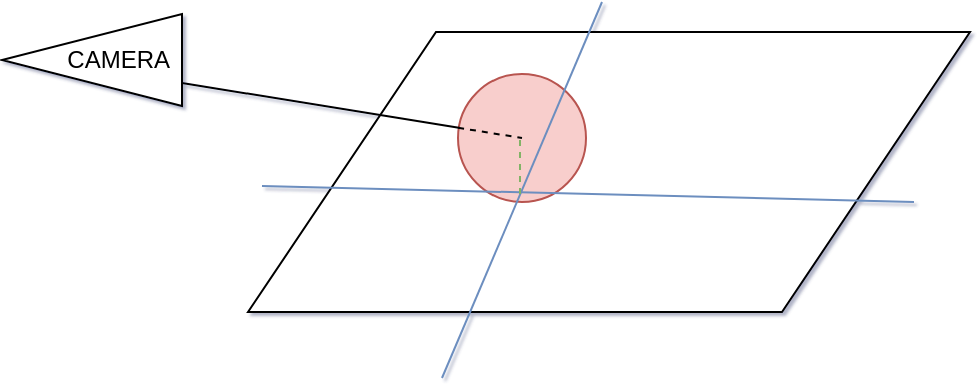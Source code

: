 <mxfile version="13.5.8" type="device"><diagram id="kef0h6hEtQJrCr8_ua7I" name="페이지-1"><mxGraphModel dx="474" dy="342" grid="0" gridSize="10" guides="1" tooltips="1" connect="1" arrows="1" fold="1" page="0" pageScale="1" pageWidth="827" pageHeight="1169" background="none" math="0" shadow="1"><root><mxCell id="0"/><mxCell id="1" parent="0"/><mxCell id="8Q4HlGI7Q9LizEsNFO53-17" value="" style="group" vertex="1" connectable="0" parent="1"><mxGeometry x="132" y="255" width="484" height="149" as="geometry"/></mxCell><mxCell id="8Q4HlGI7Q9LizEsNFO53-1" value="" style="shape=parallelogram;perimeter=parallelogramPerimeter;whiteSpace=wrap;html=1;fixedSize=1;size=94;" vertex="1" parent="8Q4HlGI7Q9LizEsNFO53-17"><mxGeometry x="123" y="9" width="361" height="140" as="geometry"/></mxCell><mxCell id="8Q4HlGI7Q9LizEsNFO53-2" value="" style="ellipse;whiteSpace=wrap;html=1;aspect=fixed;fillColor=#f8cecc;strokeColor=#b85450;" vertex="1" parent="8Q4HlGI7Q9LizEsNFO53-17"><mxGeometry x="228" y="30" width="64" height="64" as="geometry"/></mxCell><mxCell id="8Q4HlGI7Q9LizEsNFO53-3" value="&amp;nbsp; &amp;nbsp; &amp;nbsp; &amp;nbsp; CAMERA" style="triangle;whiteSpace=wrap;html=1;direction=west;" vertex="1" parent="8Q4HlGI7Q9LizEsNFO53-17"><mxGeometry width="90" height="46" as="geometry"/></mxCell><mxCell id="8Q4HlGI7Q9LizEsNFO53-4" value="" style="endArrow=none;html=1;entryX=0;entryY=0.25;entryDx=0;entryDy=0;" edge="1" parent="8Q4HlGI7Q9LizEsNFO53-17" source="8Q4HlGI7Q9LizEsNFO53-2" target="8Q4HlGI7Q9LizEsNFO53-3"><mxGeometry width="50" height="50" relative="1" as="geometry"><mxPoint x="127" y="169" as="sourcePoint"/><mxPoint x="177" y="119" as="targetPoint"/></mxGeometry></mxCell><mxCell id="8Q4HlGI7Q9LizEsNFO53-6" value="" style="endArrow=none;dashed=1;html=1;exitX=0.001;exitY=0.42;exitDx=0;exitDy=0;exitPerimeter=0;" edge="1" parent="8Q4HlGI7Q9LizEsNFO53-17" source="8Q4HlGI7Q9LizEsNFO53-2"><mxGeometry width="50" height="50" relative="1" as="geometry"><mxPoint x="228" y="54" as="sourcePoint"/><mxPoint x="260" y="62" as="targetPoint"/></mxGeometry></mxCell><mxCell id="8Q4HlGI7Q9LizEsNFO53-18" value="" style="endArrow=none;html=1;fillColor=#dae8fc;strokeColor=#6c8ebf;" edge="1" parent="8Q4HlGI7Q9LizEsNFO53-17"><mxGeometry width="50" height="50" relative="1" as="geometry"><mxPoint x="130" y="86" as="sourcePoint"/><mxPoint x="456" y="94" as="targetPoint"/></mxGeometry></mxCell><mxCell id="8Q4HlGI7Q9LizEsNFO53-20" value="" style="endArrow=none;html=1;fillColor=#dae8fc;strokeColor=#6c8ebf;" edge="1" parent="1"><mxGeometry width="50" height="50" relative="1" as="geometry"><mxPoint x="352" y="437" as="sourcePoint"/><mxPoint x="432" y="249" as="targetPoint"/></mxGeometry></mxCell><mxCell id="8Q4HlGI7Q9LizEsNFO53-23" value="" style="endArrow=none;dashed=1;html=1;fillColor=#d5e8d4;strokeColor=#82b366;" edge="1" parent="1"><mxGeometry width="50" height="50" relative="1" as="geometry"><mxPoint x="391" y="345" as="sourcePoint"/><mxPoint x="391" y="316" as="targetPoint"/></mxGeometry></mxCell></root></mxGraphModel></diagram></mxfile>